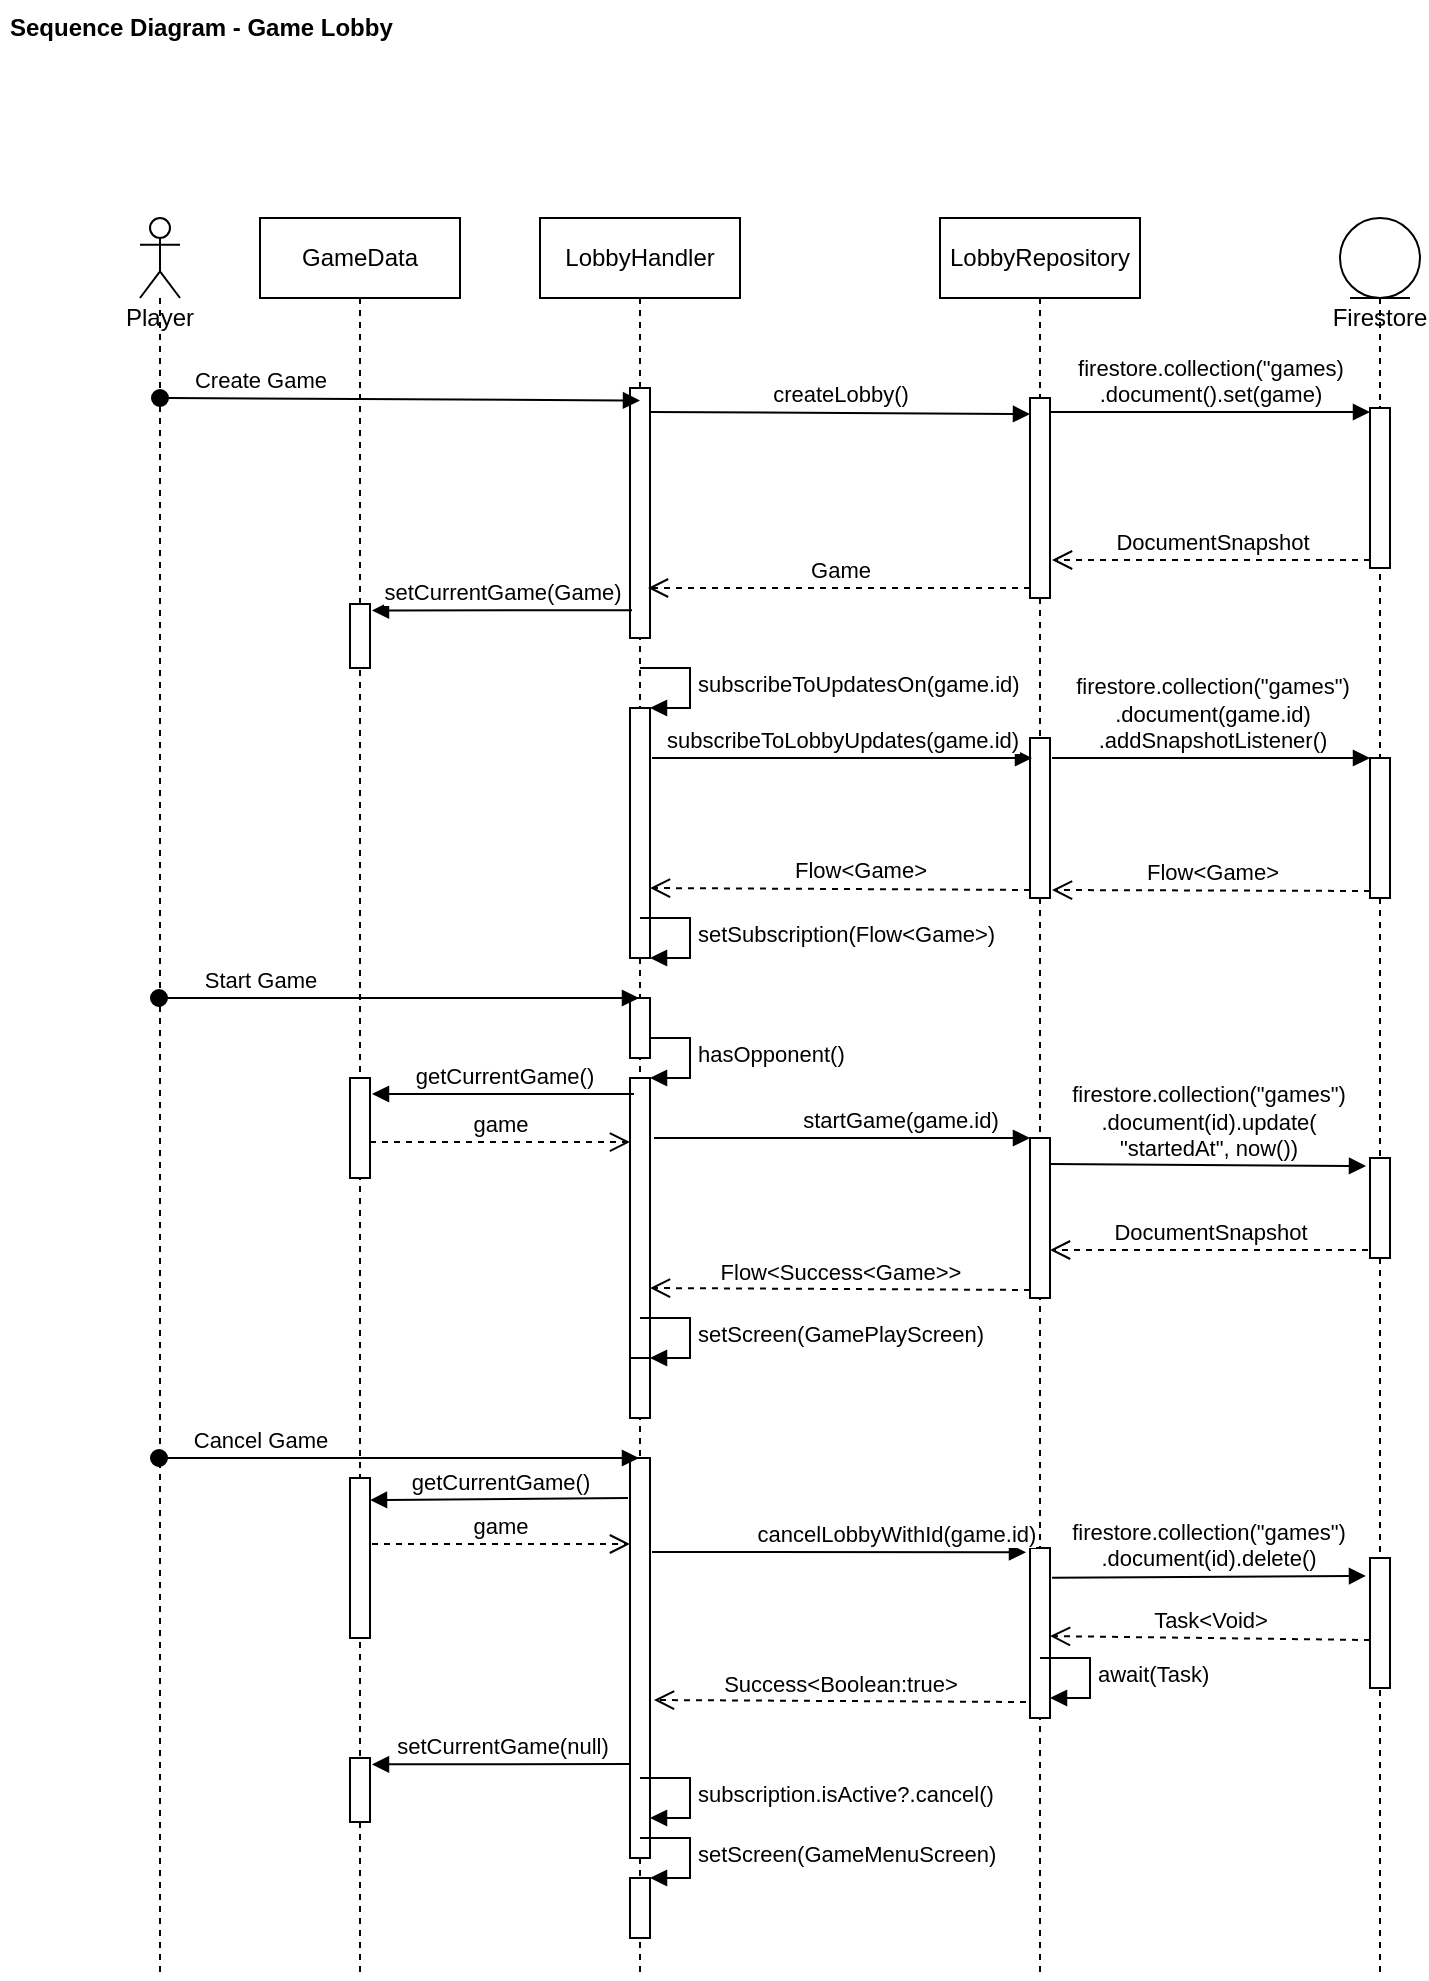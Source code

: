 <mxfile version="13.7.3" type="github">
  <diagram id="kgpKYQtTHZ0yAKxKKP6v" name="Page-1">
    <mxGraphModel dx="1422" dy="762" grid="1" gridSize="10" guides="1" tooltips="1" connect="1" arrows="1" fold="1" page="1" pageScale="1" pageWidth="850" pageHeight="1100" math="0" shadow="0">
      <root>
        <mxCell id="0" />
        <mxCell id="1" parent="0" />
        <mxCell id="dDlLGJxj14NWyJv1FB35-57" value="Sequence Diagram - Game Lobby" style="text;align=left;fontStyle=1;verticalAlign=middle;spacingLeft=3;spacingRight=3;strokeColor=none;rotatable=0;points=[[0,0.5],[1,0.5]];portConstraint=eastwest;" parent="1" vertex="1">
          <mxGeometry x="50" y="31" width="230" height="26" as="geometry" />
        </mxCell>
        <mxCell id="G8CXcR0IVf8b9GrvJtcm-22" value="LobbyHandler" style="shape=umlLifeline;perimeter=lifelinePerimeter;whiteSpace=wrap;html=1;container=1;collapsible=0;recursiveResize=0;outlineConnect=0;strokeWidth=1;" vertex="1" parent="1">
          <mxGeometry x="320" y="140" width="100" height="880" as="geometry" />
        </mxCell>
        <mxCell id="G8CXcR0IVf8b9GrvJtcm-37" value="" style="html=1;points=[];perimeter=orthogonalPerimeter;strokeWidth=1;" vertex="1" parent="G8CXcR0IVf8b9GrvJtcm-22">
          <mxGeometry x="45" y="85" width="10" height="125" as="geometry" />
        </mxCell>
        <mxCell id="G8CXcR0IVf8b9GrvJtcm-41" value="" style="html=1;points=[];perimeter=orthogonalPerimeter;strokeWidth=1;" vertex="1" parent="G8CXcR0IVf8b9GrvJtcm-22">
          <mxGeometry x="45" y="430" width="10" height="140" as="geometry" />
        </mxCell>
        <mxCell id="G8CXcR0IVf8b9GrvJtcm-42" value="hasOpponent()" style="edgeStyle=orthogonalEdgeStyle;html=1;align=left;spacingLeft=2;endArrow=block;rounded=0;entryX=1;entryY=0;" edge="1" target="G8CXcR0IVf8b9GrvJtcm-41" parent="G8CXcR0IVf8b9GrvJtcm-22">
          <mxGeometry relative="1" as="geometry">
            <mxPoint x="50" y="410" as="sourcePoint" />
            <Array as="points">
              <mxPoint x="75" y="410" />
            </Array>
          </mxGeometry>
        </mxCell>
        <mxCell id="G8CXcR0IVf8b9GrvJtcm-43" value="" style="html=1;points=[];perimeter=orthogonalPerimeter;strokeWidth=1;" vertex="1" parent="G8CXcR0IVf8b9GrvJtcm-22">
          <mxGeometry x="45" y="390" width="10" height="30" as="geometry" />
        </mxCell>
        <mxCell id="G8CXcR0IVf8b9GrvJtcm-47" value="" style="html=1;points=[];perimeter=orthogonalPerimeter;strokeWidth=1;" vertex="1" parent="G8CXcR0IVf8b9GrvJtcm-22">
          <mxGeometry x="45" y="570" width="10" height="30" as="geometry" />
        </mxCell>
        <mxCell id="G8CXcR0IVf8b9GrvJtcm-48" value="setScreen(GamePlayScreen)" style="edgeStyle=orthogonalEdgeStyle;html=1;align=left;spacingLeft=2;endArrow=block;rounded=0;entryX=1;entryY=0;" edge="1" target="G8CXcR0IVf8b9GrvJtcm-47" parent="G8CXcR0IVf8b9GrvJtcm-22">
          <mxGeometry relative="1" as="geometry">
            <mxPoint x="50" y="550" as="sourcePoint" />
            <Array as="points">
              <mxPoint x="75" y="550" />
            </Array>
          </mxGeometry>
        </mxCell>
        <mxCell id="G8CXcR0IVf8b9GrvJtcm-63" value="" style="html=1;points=[];perimeter=orthogonalPerimeter;strokeWidth=1;" vertex="1" parent="G8CXcR0IVf8b9GrvJtcm-22">
          <mxGeometry x="45" y="245" width="10" height="125" as="geometry" />
        </mxCell>
        <mxCell id="G8CXcR0IVf8b9GrvJtcm-64" value="subscribeToUpdatesOn(game.id)" style="edgeStyle=orthogonalEdgeStyle;html=1;align=left;spacingLeft=2;endArrow=block;rounded=0;entryX=1;entryY=0;" edge="1" target="G8CXcR0IVf8b9GrvJtcm-63" parent="G8CXcR0IVf8b9GrvJtcm-22">
          <mxGeometry relative="1" as="geometry">
            <mxPoint x="50" y="225" as="sourcePoint" />
            <Array as="points">
              <mxPoint x="75" y="225" />
            </Array>
          </mxGeometry>
        </mxCell>
        <mxCell id="G8CXcR0IVf8b9GrvJtcm-74" value="setSubscription(Flow&amp;lt;Game&amp;gt;)" style="edgeStyle=orthogonalEdgeStyle;html=1;align=left;spacingLeft=2;endArrow=block;rounded=0;entryX=1;entryY=0;" edge="1" parent="G8CXcR0IVf8b9GrvJtcm-22">
          <mxGeometry relative="1" as="geometry">
            <mxPoint x="50" y="350" as="sourcePoint" />
            <Array as="points">
              <mxPoint x="75" y="350" />
            </Array>
            <mxPoint x="55" y="370" as="targetPoint" />
          </mxGeometry>
        </mxCell>
        <mxCell id="G8CXcR0IVf8b9GrvJtcm-75" value="" style="html=1;points=[];perimeter=orthogonalPerimeter;strokeWidth=1;" vertex="1" parent="G8CXcR0IVf8b9GrvJtcm-22">
          <mxGeometry x="45" y="620" width="10" height="200" as="geometry" />
        </mxCell>
        <mxCell id="G8CXcR0IVf8b9GrvJtcm-79" value="" style="html=1;points=[];perimeter=orthogonalPerimeter;strokeWidth=1;" vertex="1" parent="G8CXcR0IVf8b9GrvJtcm-22">
          <mxGeometry x="45" y="830" width="10" height="30" as="geometry" />
        </mxCell>
        <mxCell id="G8CXcR0IVf8b9GrvJtcm-80" value="setScreen(GameMenuScreen)" style="edgeStyle=orthogonalEdgeStyle;html=1;align=left;spacingLeft=2;endArrow=block;rounded=0;entryX=1;entryY=0;" edge="1" parent="G8CXcR0IVf8b9GrvJtcm-22" target="G8CXcR0IVf8b9GrvJtcm-79">
          <mxGeometry relative="1" as="geometry">
            <mxPoint x="50" y="810" as="sourcePoint" />
            <Array as="points">
              <mxPoint x="75" y="810" />
            </Array>
          </mxGeometry>
        </mxCell>
        <mxCell id="G8CXcR0IVf8b9GrvJtcm-23" value="LobbyRepository" style="shape=umlLifeline;perimeter=lifelinePerimeter;whiteSpace=wrap;html=1;container=1;collapsible=0;recursiveResize=0;outlineConnect=0;strokeWidth=1;" vertex="1" parent="1">
          <mxGeometry x="520" y="140" width="100" height="880" as="geometry" />
        </mxCell>
        <mxCell id="G8CXcR0IVf8b9GrvJtcm-28" value="" style="html=1;points=[];perimeter=orthogonalPerimeter;strokeWidth=1;" vertex="1" parent="G8CXcR0IVf8b9GrvJtcm-23">
          <mxGeometry x="45" y="90" width="10" height="100" as="geometry" />
        </mxCell>
        <mxCell id="G8CXcR0IVf8b9GrvJtcm-44" value="" style="html=1;points=[];perimeter=orthogonalPerimeter;strokeWidth=1;" vertex="1" parent="G8CXcR0IVf8b9GrvJtcm-23">
          <mxGeometry x="45" y="460" width="10" height="80" as="geometry" />
        </mxCell>
        <mxCell id="G8CXcR0IVf8b9GrvJtcm-66" value="" style="html=1;points=[];perimeter=orthogonalPerimeter;strokeWidth=1;" vertex="1" parent="G8CXcR0IVf8b9GrvJtcm-23">
          <mxGeometry x="45" y="260" width="10" height="80" as="geometry" />
        </mxCell>
        <mxCell id="G8CXcR0IVf8b9GrvJtcm-76" value="" style="html=1;points=[];perimeter=orthogonalPerimeter;strokeWidth=1;" vertex="1" parent="G8CXcR0IVf8b9GrvJtcm-23">
          <mxGeometry x="45" y="665" width="10" height="85" as="geometry" />
        </mxCell>
        <mxCell id="G8CXcR0IVf8b9GrvJtcm-24" value="Player" style="shape=umlLifeline;participant=umlActor;perimeter=lifelinePerimeter;whiteSpace=wrap;html=1;container=1;collapsible=0;recursiveResize=0;verticalAlign=top;spacingTop=36;outlineConnect=0;strokeWidth=1;" vertex="1" parent="1">
          <mxGeometry x="120" y="140" width="20" height="880" as="geometry" />
        </mxCell>
        <mxCell id="G8CXcR0IVf8b9GrvJtcm-31" value="Start Game" style="html=1;verticalAlign=bottom;startArrow=oval;startFill=1;endArrow=block;startSize=8;" edge="1" parent="G8CXcR0IVf8b9GrvJtcm-24">
          <mxGeometry x="-0.578" width="60" relative="1" as="geometry">
            <mxPoint x="9.5" y="390" as="sourcePoint" />
            <mxPoint x="249.5" y="390" as="targetPoint" />
            <mxPoint as="offset" />
          </mxGeometry>
        </mxCell>
        <mxCell id="G8CXcR0IVf8b9GrvJtcm-25" value="Create Game" style="html=1;verticalAlign=bottom;startArrow=oval;startFill=1;endArrow=block;startSize=8;entryX=0.5;entryY=0.05;entryDx=0;entryDy=0;entryPerimeter=0;" edge="1" parent="1" target="G8CXcR0IVf8b9GrvJtcm-37">
          <mxGeometry x="-0.578" width="60" relative="1" as="geometry">
            <mxPoint x="130" y="230" as="sourcePoint" />
            <mxPoint x="310" y="230" as="targetPoint" />
            <mxPoint as="offset" />
          </mxGeometry>
        </mxCell>
        <mxCell id="G8CXcR0IVf8b9GrvJtcm-26" value="Cancel Game" style="html=1;verticalAlign=bottom;startArrow=oval;startFill=1;endArrow=block;startSize=8;" edge="1" parent="1">
          <mxGeometry x="-0.578" width="60" relative="1" as="geometry">
            <mxPoint x="129.5" y="760" as="sourcePoint" />
            <mxPoint x="369.5" y="760" as="targetPoint" />
            <mxPoint as="offset" />
          </mxGeometry>
        </mxCell>
        <mxCell id="G8CXcR0IVf8b9GrvJtcm-29" value="createLobby()" style="html=1;verticalAlign=bottom;endArrow=block;entryX=0;entryY=0.08;entryDx=0;entryDy=0;entryPerimeter=0;exitX=1;exitY=0.096;exitDx=0;exitDy=0;exitPerimeter=0;" edge="1" target="G8CXcR0IVf8b9GrvJtcm-28" parent="1" source="G8CXcR0IVf8b9GrvJtcm-37">
          <mxGeometry relative="1" as="geometry">
            <mxPoint x="324" y="238" as="sourcePoint" />
            <mxPoint x="535" y="220" as="targetPoint" />
          </mxGeometry>
        </mxCell>
        <mxCell id="G8CXcR0IVf8b9GrvJtcm-30" value="Game" style="html=1;verticalAlign=bottom;endArrow=open;dashed=1;endSize=8;exitX=0;exitY=0.95;entryX=0.9;entryY=0.8;entryDx=0;entryDy=0;entryPerimeter=0;" edge="1" source="G8CXcR0IVf8b9GrvJtcm-28" parent="1" target="G8CXcR0IVf8b9GrvJtcm-37">
          <mxGeometry relative="1" as="geometry">
            <mxPoint x="370" y="325" as="targetPoint" />
          </mxGeometry>
        </mxCell>
        <mxCell id="G8CXcR0IVf8b9GrvJtcm-32" value="Firestore" style="shape=umlLifeline;participant=umlEntity;perimeter=lifelinePerimeter;whiteSpace=wrap;html=1;container=1;collapsible=0;recursiveResize=0;verticalAlign=top;spacingTop=36;outlineConnect=0;strokeWidth=1;" vertex="1" parent="1">
          <mxGeometry x="720" y="140" width="40" height="880" as="geometry" />
        </mxCell>
        <mxCell id="G8CXcR0IVf8b9GrvJtcm-34" value="" style="html=1;points=[];perimeter=orthogonalPerimeter;strokeWidth=1;" vertex="1" parent="G8CXcR0IVf8b9GrvJtcm-32">
          <mxGeometry x="15" y="95" width="10" height="80" as="geometry" />
        </mxCell>
        <mxCell id="G8CXcR0IVf8b9GrvJtcm-49" value="" style="html=1;points=[];perimeter=orthogonalPerimeter;strokeWidth=1;" vertex="1" parent="G8CXcR0IVf8b9GrvJtcm-32">
          <mxGeometry x="15" y="470" width="10" height="50" as="geometry" />
        </mxCell>
        <mxCell id="G8CXcR0IVf8b9GrvJtcm-70" value="" style="html=1;points=[];perimeter=orthogonalPerimeter;strokeWidth=1;" vertex="1" parent="G8CXcR0IVf8b9GrvJtcm-32">
          <mxGeometry x="15" y="270" width="10" height="70" as="geometry" />
        </mxCell>
        <mxCell id="G8CXcR0IVf8b9GrvJtcm-85" value="" style="html=1;points=[];perimeter=orthogonalPerimeter;strokeWidth=1;" vertex="1" parent="G8CXcR0IVf8b9GrvJtcm-32">
          <mxGeometry x="15" y="670" width="10" height="65" as="geometry" />
        </mxCell>
        <mxCell id="G8CXcR0IVf8b9GrvJtcm-35" value="firestore.collection(&quot;games)&lt;br&gt;.document().set(game)" style="html=1;verticalAlign=bottom;endArrow=block;entryX=0;entryY=0.025;exitX=1;exitY=0.07;exitDx=0;exitDy=0;exitPerimeter=0;entryDx=0;entryDy=0;entryPerimeter=0;" edge="1" target="G8CXcR0IVf8b9GrvJtcm-34" parent="1" source="G8CXcR0IVf8b9GrvJtcm-28">
          <mxGeometry relative="1" as="geometry">
            <mxPoint x="550" y="235" as="sourcePoint" />
          </mxGeometry>
        </mxCell>
        <mxCell id="G8CXcR0IVf8b9GrvJtcm-36" value="DocumentSnapshot" style="html=1;verticalAlign=bottom;endArrow=open;dashed=1;endSize=8;exitX=0;exitY=0.95;entryX=1.1;entryY=0.81;entryDx=0;entryDy=0;entryPerimeter=0;" edge="1" source="G8CXcR0IVf8b9GrvJtcm-34" parent="1" target="G8CXcR0IVf8b9GrvJtcm-28">
          <mxGeometry relative="1" as="geometry">
            <mxPoint x="645" y="306" as="targetPoint" />
          </mxGeometry>
        </mxCell>
        <mxCell id="G8CXcR0IVf8b9GrvJtcm-45" value="startGame(game.id)" style="html=1;verticalAlign=bottom;endArrow=block;entryX=0;entryY=0;" edge="1" target="G8CXcR0IVf8b9GrvJtcm-44" parent="1">
          <mxGeometry x="0.308" relative="1" as="geometry">
            <mxPoint x="377" y="600" as="sourcePoint" />
            <mxPoint as="offset" />
          </mxGeometry>
        </mxCell>
        <mxCell id="G8CXcR0IVf8b9GrvJtcm-46" value="Flow&amp;lt;Success&amp;lt;Game&amp;gt;&amp;gt;" style="html=1;verticalAlign=bottom;endArrow=open;dashed=1;endSize=8;exitX=0;exitY=0.95;entryX=1;entryY=0.75;entryDx=0;entryDy=0;entryPerimeter=0;" edge="1" source="G8CXcR0IVf8b9GrvJtcm-44" parent="1" target="G8CXcR0IVf8b9GrvJtcm-41">
          <mxGeometry relative="1" as="geometry">
            <mxPoint x="465" y="656" as="targetPoint" />
          </mxGeometry>
        </mxCell>
        <mxCell id="G8CXcR0IVf8b9GrvJtcm-50" value="firestore.collection(&quot;games&quot;)&lt;br&gt;.document(id).update(&lt;br&gt;&quot;startedAt&quot;, now())" style="html=1;verticalAlign=bottom;endArrow=block;entryX=-0.2;entryY=0.08;entryDx=0;entryDy=0;entryPerimeter=0;exitX=1;exitY=0.163;exitDx=0;exitDy=0;exitPerimeter=0;" edge="1" parent="1" source="G8CXcR0IVf8b9GrvJtcm-44" target="G8CXcR0IVf8b9GrvJtcm-49">
          <mxGeometry relative="1" as="geometry">
            <mxPoint x="600" y="640" as="sourcePoint" />
            <mxPoint x="745" y="337" as="targetPoint" />
          </mxGeometry>
        </mxCell>
        <mxCell id="G8CXcR0IVf8b9GrvJtcm-51" value="DocumentSnapshot" style="html=1;verticalAlign=bottom;endArrow=open;dashed=1;endSize=8;exitX=-0.1;exitY=0.92;entryX=1;entryY=0.7;entryDx=0;entryDy=0;entryPerimeter=0;exitDx=0;exitDy=0;exitPerimeter=0;" edge="1" parent="1" source="G8CXcR0IVf8b9GrvJtcm-49" target="G8CXcR0IVf8b9GrvJtcm-44">
          <mxGeometry relative="1" as="geometry">
            <mxPoint x="556" y="411" as="targetPoint" />
            <mxPoint x="745" y="411" as="sourcePoint" />
          </mxGeometry>
        </mxCell>
        <mxCell id="G8CXcR0IVf8b9GrvJtcm-54" value="GameData" style="shape=umlLifeline;perimeter=lifelinePerimeter;whiteSpace=wrap;html=1;container=1;collapsible=0;recursiveResize=0;outlineConnect=0;strokeWidth=1;" vertex="1" parent="1">
          <mxGeometry x="180" y="140" width="100" height="880" as="geometry" />
        </mxCell>
        <mxCell id="G8CXcR0IVf8b9GrvJtcm-55" value="" style="html=1;points=[];perimeter=orthogonalPerimeter;strokeWidth=1;" vertex="1" parent="G8CXcR0IVf8b9GrvJtcm-54">
          <mxGeometry x="45" y="193" width="10" height="32" as="geometry" />
        </mxCell>
        <mxCell id="G8CXcR0IVf8b9GrvJtcm-59" value="" style="html=1;points=[];perimeter=orthogonalPerimeter;strokeWidth=1;" vertex="1" parent="G8CXcR0IVf8b9GrvJtcm-54">
          <mxGeometry x="45" y="430" width="10" height="50" as="geometry" />
        </mxCell>
        <mxCell id="G8CXcR0IVf8b9GrvJtcm-77" value="" style="html=1;points=[];perimeter=orthogonalPerimeter;strokeWidth=1;" vertex="1" parent="G8CXcR0IVf8b9GrvJtcm-54">
          <mxGeometry x="45" y="770" width="10" height="32" as="geometry" />
        </mxCell>
        <mxCell id="G8CXcR0IVf8b9GrvJtcm-83" value="" style="html=1;points=[];perimeter=orthogonalPerimeter;strokeWidth=1;" vertex="1" parent="G8CXcR0IVf8b9GrvJtcm-54">
          <mxGeometry x="45" y="630" width="10" height="80" as="geometry" />
        </mxCell>
        <mxCell id="G8CXcR0IVf8b9GrvJtcm-58" value="setCurrentGame(Game)" style="html=1;verticalAlign=bottom;endArrow=block;exitX=0.1;exitY=0.889;exitDx=0;exitDy=0;exitPerimeter=0;entryX=1.1;entryY=0.1;entryDx=0;entryDy=0;entryPerimeter=0;" edge="1" parent="1" source="G8CXcR0IVf8b9GrvJtcm-37" target="G8CXcR0IVf8b9GrvJtcm-55">
          <mxGeometry width="80" relative="1" as="geometry">
            <mxPoint x="330" y="390" as="sourcePoint" />
            <mxPoint x="410" y="390" as="targetPoint" />
          </mxGeometry>
        </mxCell>
        <mxCell id="G8CXcR0IVf8b9GrvJtcm-60" value="getCurrentGame()" style="html=1;verticalAlign=bottom;endArrow=block;entryX=1.1;entryY=0.16;entryDx=0;entryDy=0;entryPerimeter=0;exitX=0.2;exitY=0.057;exitDx=0;exitDy=0;exitPerimeter=0;" edge="1" parent="1" source="G8CXcR0IVf8b9GrvJtcm-41" target="G8CXcR0IVf8b9GrvJtcm-59">
          <mxGeometry width="80" relative="1" as="geometry">
            <mxPoint x="310" y="570" as="sourcePoint" />
            <mxPoint x="360" y="670" as="targetPoint" />
          </mxGeometry>
        </mxCell>
        <mxCell id="G8CXcR0IVf8b9GrvJtcm-62" value="game" style="html=1;verticalAlign=bottom;endArrow=open;dashed=1;endSize=8;exitX=1;exitY=0.64;exitDx=0;exitDy=0;exitPerimeter=0;entryX=0;entryY=0.229;entryDx=0;entryDy=0;entryPerimeter=0;" edge="1" parent="1" source="G8CXcR0IVf8b9GrvJtcm-59" target="G8CXcR0IVf8b9GrvJtcm-41">
          <mxGeometry relative="1" as="geometry">
            <mxPoint x="385" y="685" as="targetPoint" />
            <mxPoint x="575" y="686" as="sourcePoint" />
          </mxGeometry>
        </mxCell>
        <mxCell id="G8CXcR0IVf8b9GrvJtcm-67" value="subscribeToLobbyUpdates(game.id)" style="html=1;verticalAlign=bottom;endArrow=block;entryX=0.1;entryY=0.125;entryDx=0;entryDy=0;entryPerimeter=0;" edge="1" target="G8CXcR0IVf8b9GrvJtcm-66" parent="1">
          <mxGeometry relative="1" as="geometry">
            <mxPoint x="376" y="410" as="sourcePoint" />
          </mxGeometry>
        </mxCell>
        <mxCell id="G8CXcR0IVf8b9GrvJtcm-68" value="Flow&amp;lt;Game&amp;gt;" style="html=1;verticalAlign=bottom;endArrow=open;dashed=1;endSize=8;exitX=0;exitY=0.95;entryX=1;entryY=0.72;entryDx=0;entryDy=0;entryPerimeter=0;" edge="1" source="G8CXcR0IVf8b9GrvJtcm-66" parent="1" target="G8CXcR0IVf8b9GrvJtcm-63">
          <mxGeometry x="-0.105" y="-1" relative="1" as="geometry">
            <mxPoint x="495" y="476" as="targetPoint" />
            <mxPoint as="offset" />
          </mxGeometry>
        </mxCell>
        <mxCell id="G8CXcR0IVf8b9GrvJtcm-71" value="firestore.collection(&quot;games&quot;)&lt;br&gt;.document(game.id)&lt;br&gt;.addSnapshotListener()" style="html=1;verticalAlign=bottom;endArrow=block;entryX=0;entryY=0;exitX=1.1;exitY=0.125;exitDx=0;exitDy=0;exitPerimeter=0;" edge="1" target="G8CXcR0IVf8b9GrvJtcm-70" parent="1" source="G8CXcR0IVf8b9GrvJtcm-66">
          <mxGeometry relative="1" as="geometry">
            <mxPoint x="665" y="400" as="sourcePoint" />
          </mxGeometry>
        </mxCell>
        <mxCell id="G8CXcR0IVf8b9GrvJtcm-72" value="Flow&amp;lt;Game&amp;gt;" style="html=1;verticalAlign=bottom;endArrow=open;dashed=1;endSize=8;exitX=0;exitY=0.95;entryX=1.1;entryY=0.95;entryDx=0;entryDy=0;entryPerimeter=0;" edge="1" source="G8CXcR0IVf8b9GrvJtcm-70" parent="1" target="G8CXcR0IVf8b9GrvJtcm-66">
          <mxGeometry relative="1" as="geometry">
            <mxPoint x="665" y="476" as="targetPoint" />
          </mxGeometry>
        </mxCell>
        <mxCell id="G8CXcR0IVf8b9GrvJtcm-78" value="setCurrentGame(null)" style="html=1;verticalAlign=bottom;endArrow=block;exitX=0;exitY=0.765;exitDx=0;exitDy=0;exitPerimeter=0;entryX=1.1;entryY=0.1;entryDx=0;entryDy=0;entryPerimeter=0;" edge="1" parent="1" target="G8CXcR0IVf8b9GrvJtcm-77" source="G8CXcR0IVf8b9GrvJtcm-75">
          <mxGeometry width="80" relative="1" as="geometry">
            <mxPoint x="366" y="833.125" as="sourcePoint" />
            <mxPoint x="410" y="887" as="targetPoint" />
          </mxGeometry>
        </mxCell>
        <mxCell id="G8CXcR0IVf8b9GrvJtcm-81" value="cancelLobbyWithId(game.id)" style="html=1;verticalAlign=bottom;endArrow=block;entryX=-0.2;entryY=0.025;exitX=1.1;exitY=0.235;exitDx=0;exitDy=0;exitPerimeter=0;entryDx=0;entryDy=0;entryPerimeter=0;" edge="1" parent="1" source="G8CXcR0IVf8b9GrvJtcm-75" target="G8CXcR0IVf8b9GrvJtcm-76">
          <mxGeometry x="0.308" relative="1" as="geometry">
            <mxPoint x="400" y="770" as="sourcePoint" />
            <mxPoint x="588" y="770" as="targetPoint" />
            <mxPoint as="offset" />
          </mxGeometry>
        </mxCell>
        <mxCell id="G8CXcR0IVf8b9GrvJtcm-82" value="getCurrentGame()" style="html=1;verticalAlign=bottom;endArrow=block;entryX=1;entryY=0.138;entryDx=0;entryDy=0;entryPerimeter=0;exitX=-0.1;exitY=0.1;exitDx=0;exitDy=0;exitPerimeter=0;" edge="1" parent="1" source="G8CXcR0IVf8b9GrvJtcm-75" target="G8CXcR0IVf8b9GrvJtcm-83">
          <mxGeometry width="80" relative="1" as="geometry">
            <mxPoint x="361" y="780" as="sourcePoint" />
            <mxPoint x="230" y="780.02" as="targetPoint" />
          </mxGeometry>
        </mxCell>
        <mxCell id="G8CXcR0IVf8b9GrvJtcm-84" value="game" style="html=1;verticalAlign=bottom;endArrow=open;dashed=1;endSize=8;exitX=1.1;exitY=0.413;exitDx=0;exitDy=0;exitPerimeter=0;entryX=0;entryY=0.215;entryDx=0;entryDy=0;entryPerimeter=0;" edge="1" parent="1" source="G8CXcR0IVf8b9GrvJtcm-83" target="G8CXcR0IVf8b9GrvJtcm-75">
          <mxGeometry relative="1" as="geometry">
            <mxPoint x="375" y="612.06" as="targetPoint" />
            <mxPoint x="245" y="612" as="sourcePoint" />
          </mxGeometry>
        </mxCell>
        <mxCell id="G8CXcR0IVf8b9GrvJtcm-86" value="firestore.collection(&quot;games&quot;)&lt;br&gt;.document(id).delete()" style="html=1;verticalAlign=bottom;endArrow=block;exitX=1.1;exitY=0.175;exitDx=0;exitDy=0;exitPerimeter=0;entryX=-0.2;entryY=0.138;entryDx=0;entryDy=0;entryPerimeter=0;" edge="1" parent="1" source="G8CXcR0IVf8b9GrvJtcm-76" target="G8CXcR0IVf8b9GrvJtcm-85">
          <mxGeometry width="80" relative="1" as="geometry">
            <mxPoint x="620" y="840" as="sourcePoint" />
            <mxPoint x="700" y="840" as="targetPoint" />
          </mxGeometry>
        </mxCell>
        <mxCell id="G8CXcR0IVf8b9GrvJtcm-87" value="Task&amp;lt;Void&amp;gt;" style="html=1;verticalAlign=bottom;endArrow=open;dashed=1;endSize=8;exitX=0;exitY=0.631;entryX=1;entryY=0.518;entryDx=0;entryDy=0;entryPerimeter=0;exitDx=0;exitDy=0;exitPerimeter=0;" edge="1" parent="1" source="G8CXcR0IVf8b9GrvJtcm-85" target="G8CXcR0IVf8b9GrvJtcm-76">
          <mxGeometry relative="1" as="geometry">
            <mxPoint x="540" y="920" as="targetPoint" />
            <mxPoint x="730" y="921" as="sourcePoint" />
          </mxGeometry>
        </mxCell>
        <mxCell id="G8CXcR0IVf8b9GrvJtcm-89" value="Success&amp;lt;Boolean:true&amp;gt;" style="html=1;verticalAlign=bottom;endArrow=open;dashed=1;endSize=8;entryX=1.2;entryY=0.605;entryDx=0;entryDy=0;entryPerimeter=0;exitX=-0.2;exitY=0.906;exitDx=0;exitDy=0;exitPerimeter=0;" edge="1" parent="1" source="G8CXcR0IVf8b9GrvJtcm-76" target="G8CXcR0IVf8b9GrvJtcm-75">
          <mxGeometry relative="1" as="geometry">
            <mxPoint x="587" y="861" as="targetPoint" />
            <mxPoint x="560" y="862" as="sourcePoint" />
          </mxGeometry>
        </mxCell>
        <mxCell id="G8CXcR0IVf8b9GrvJtcm-90" value="await(Task)" style="edgeStyle=orthogonalEdgeStyle;html=1;align=left;spacingLeft=2;endArrow=block;rounded=0;entryX=1;entryY=0;" edge="1" parent="1">
          <mxGeometry relative="1" as="geometry">
            <mxPoint x="570" y="860" as="sourcePoint" />
            <Array as="points">
              <mxPoint x="595" y="860" />
            </Array>
            <mxPoint x="575" y="880" as="targetPoint" />
          </mxGeometry>
        </mxCell>
        <mxCell id="G8CXcR0IVf8b9GrvJtcm-91" value="subscription.isActive?.cancel()" style="edgeStyle=orthogonalEdgeStyle;html=1;align=left;spacingLeft=2;endArrow=block;rounded=0;entryX=1;entryY=0;" edge="1" parent="1">
          <mxGeometry relative="1" as="geometry">
            <mxPoint x="370" y="920" as="sourcePoint" />
            <Array as="points">
              <mxPoint x="395" y="920" />
            </Array>
            <mxPoint x="375" y="940" as="targetPoint" />
          </mxGeometry>
        </mxCell>
      </root>
    </mxGraphModel>
  </diagram>
</mxfile>
